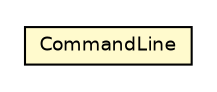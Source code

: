 #!/usr/local/bin/dot
#
# Class diagram 
# Generated by UMLGraph version R5_6-24-gf6e263 (http://www.umlgraph.org/)
#

digraph G {
	edge [fontname="Helvetica",fontsize=10,labelfontname="Helvetica",labelfontsize=10];
	node [fontname="Helvetica",fontsize=10,shape=plaintext];
	nodesep=0.25;
	ranksep=0.5;
	// com.rockhoppertech.music.examples.cmd.CommandLine
	c4161 [label=<<table title="com.rockhoppertech.music.examples.cmd.CommandLine" border="0" cellborder="1" cellspacing="0" cellpadding="2" port="p" bgcolor="lemonChiffon" href="./CommandLine.html">
		<tr><td><table border="0" cellspacing="0" cellpadding="1">
<tr><td align="center" balign="center"> CommandLine </td></tr>
		</table></td></tr>
		</table>>, URL="./CommandLine.html", fontname="Helvetica", fontcolor="black", fontsize=9.0];
}


